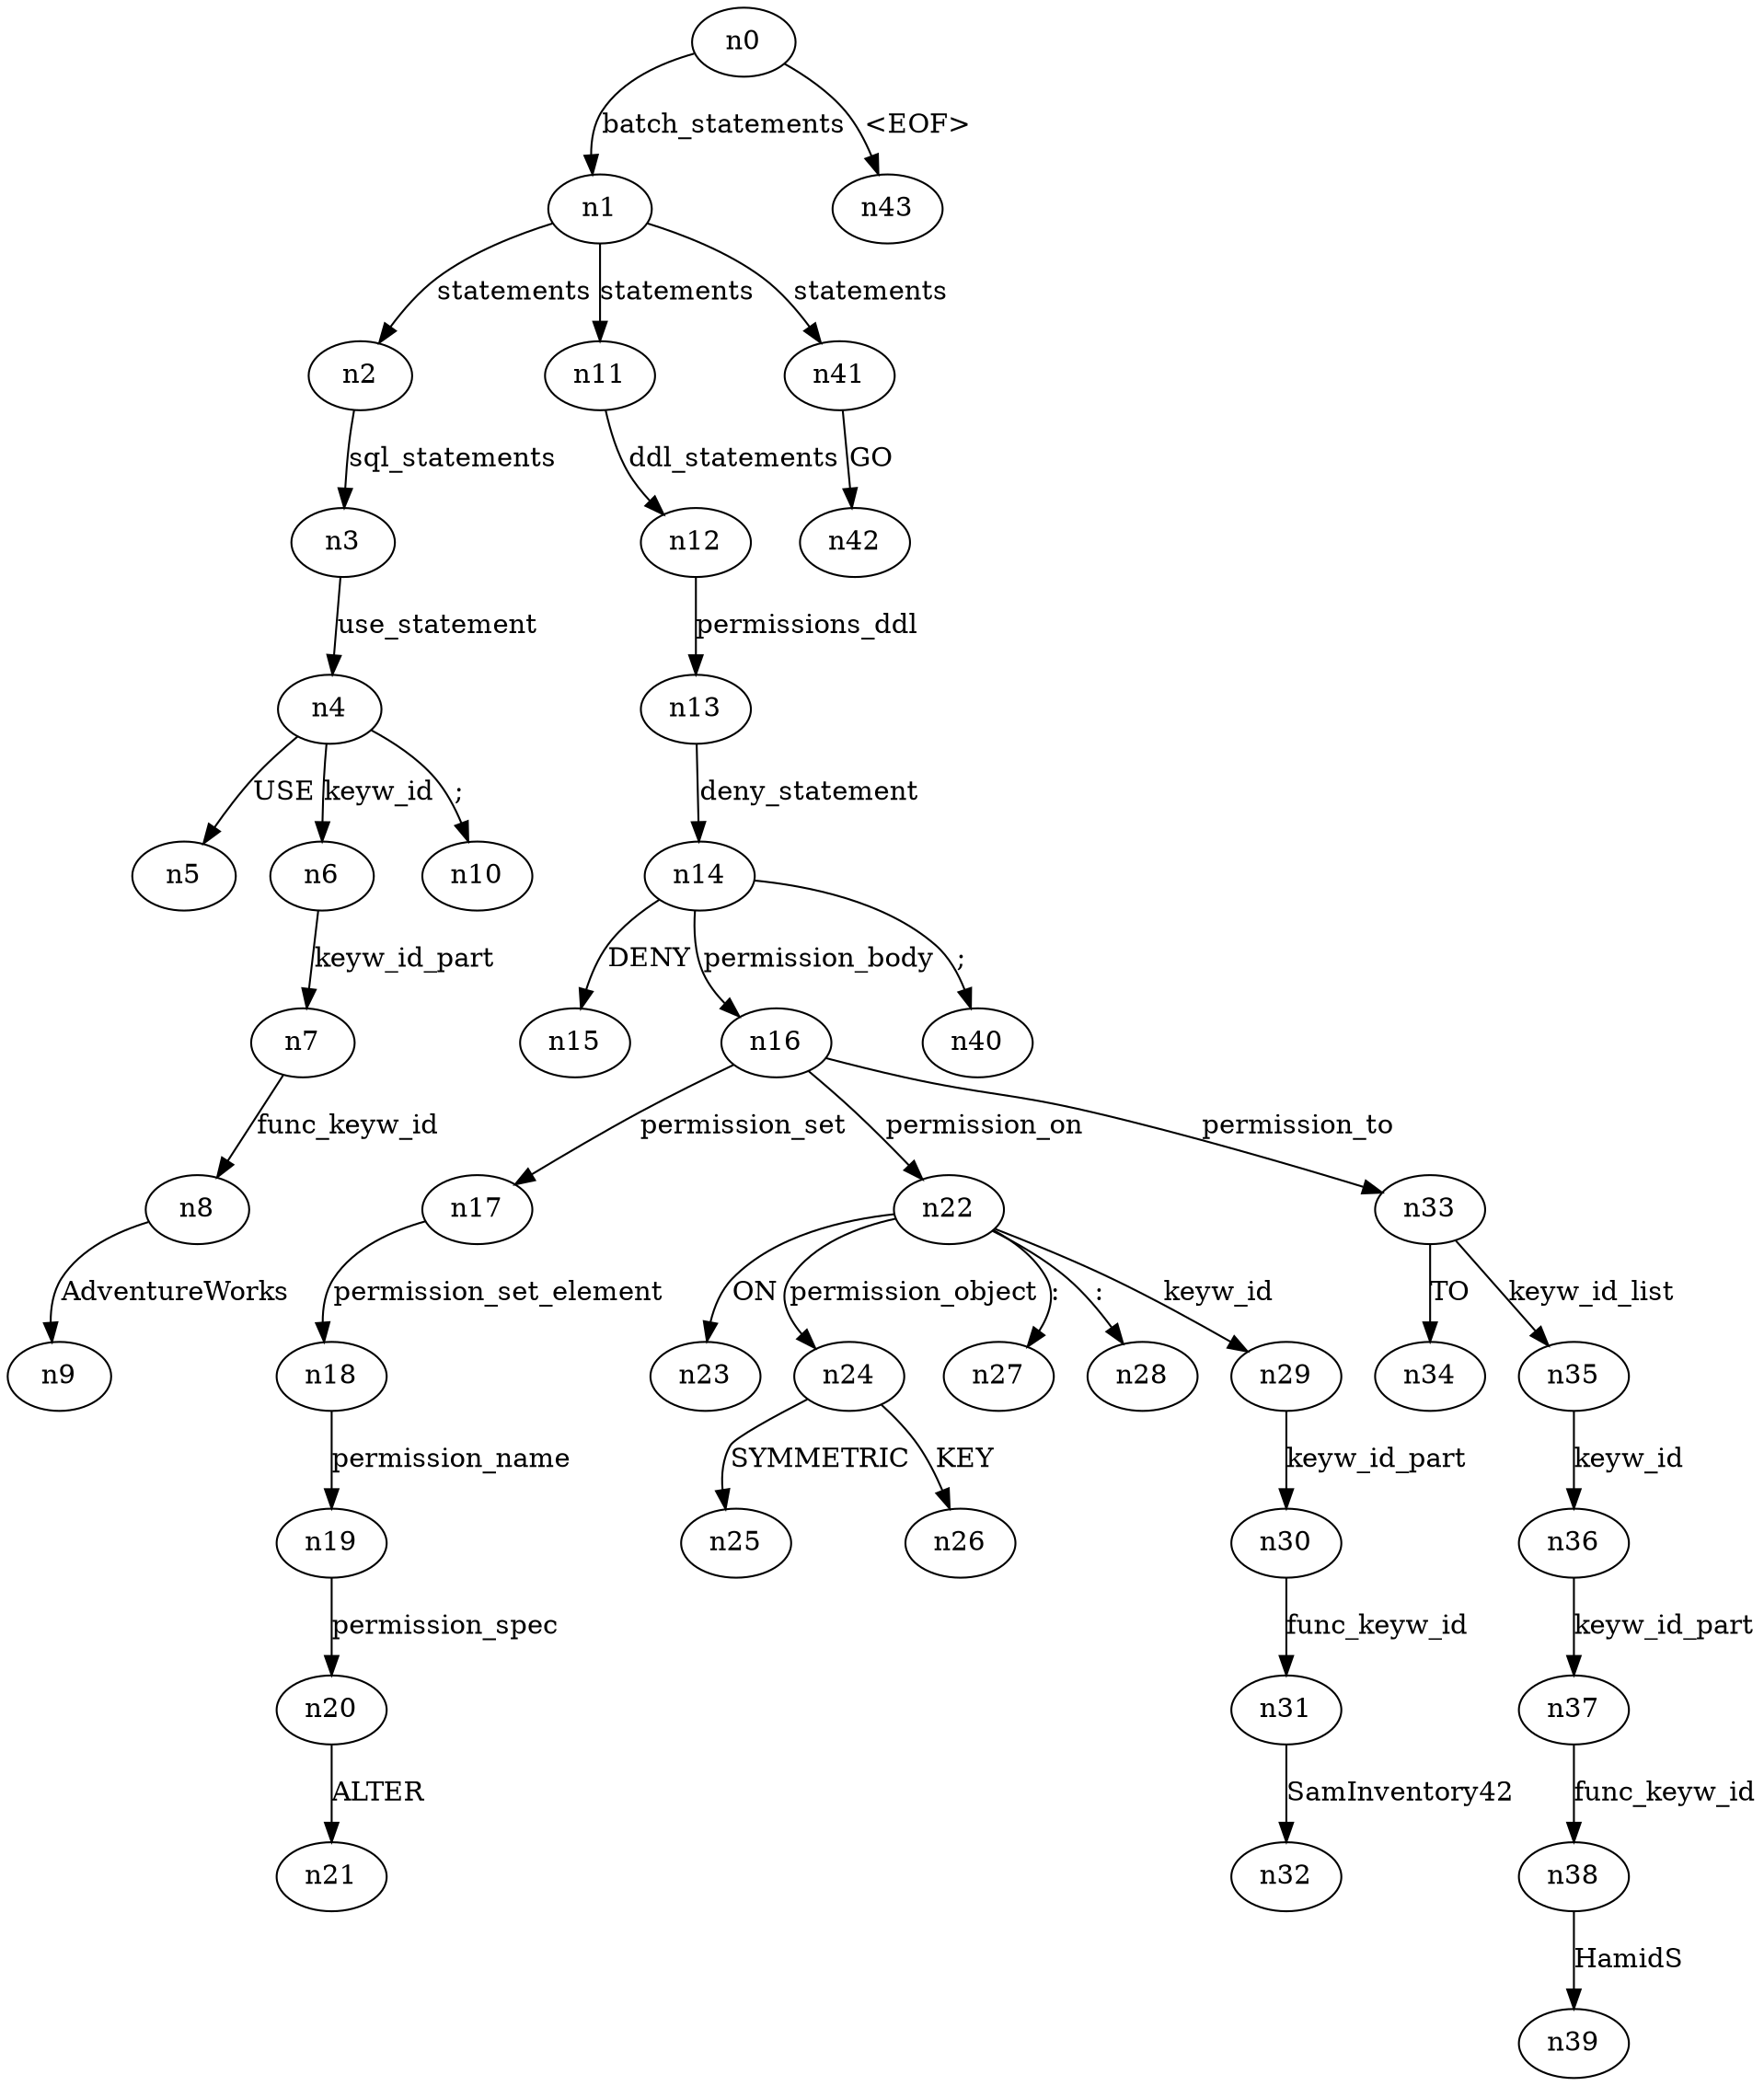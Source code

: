 digraph ParseTree {
  n0 -> n1 [label="batch_statements"];
  n1 -> n2 [label="statements"];
  n2 -> n3 [label="sql_statements"];
  n3 -> n4 [label="use_statement"];
  n4 -> n5 [label="USE"];
  n4 -> n6 [label="keyw_id"];
  n6 -> n7 [label="keyw_id_part"];
  n7 -> n8 [label="func_keyw_id"];
  n8 -> n9 [label="AdventureWorks"];
  n4 -> n10 [label=";"];
  n1 -> n11 [label="statements"];
  n11 -> n12 [label="ddl_statements"];
  n12 -> n13 [label="permissions_ddl"];
  n13 -> n14 [label="deny_statement"];
  n14 -> n15 [label="DENY"];
  n14 -> n16 [label="permission_body"];
  n16 -> n17 [label="permission_set"];
  n17 -> n18 [label="permission_set_element"];
  n18 -> n19 [label="permission_name"];
  n19 -> n20 [label="permission_spec"];
  n20 -> n21 [label="ALTER"];
  n16 -> n22 [label="permission_on"];
  n22 -> n23 [label="ON"];
  n22 -> n24 [label="permission_object"];
  n24 -> n25 [label="SYMMETRIC"];
  n24 -> n26 [label="KEY"];
  n22 -> n27 [label=":"];
  n22 -> n28 [label=":"];
  n22 -> n29 [label="keyw_id"];
  n29 -> n30 [label="keyw_id_part"];
  n30 -> n31 [label="func_keyw_id"];
  n31 -> n32 [label="SamInventory42"];
  n16 -> n33 [label="permission_to"];
  n33 -> n34 [label="TO"];
  n33 -> n35 [label="keyw_id_list"];
  n35 -> n36 [label="keyw_id"];
  n36 -> n37 [label="keyw_id_part"];
  n37 -> n38 [label="func_keyw_id"];
  n38 -> n39 [label="HamidS"];
  n14 -> n40 [label=";"];
  n1 -> n41 [label="statements"];
  n41 -> n42 [label="GO"];
  n0 -> n43 [label="<EOF>"];
}